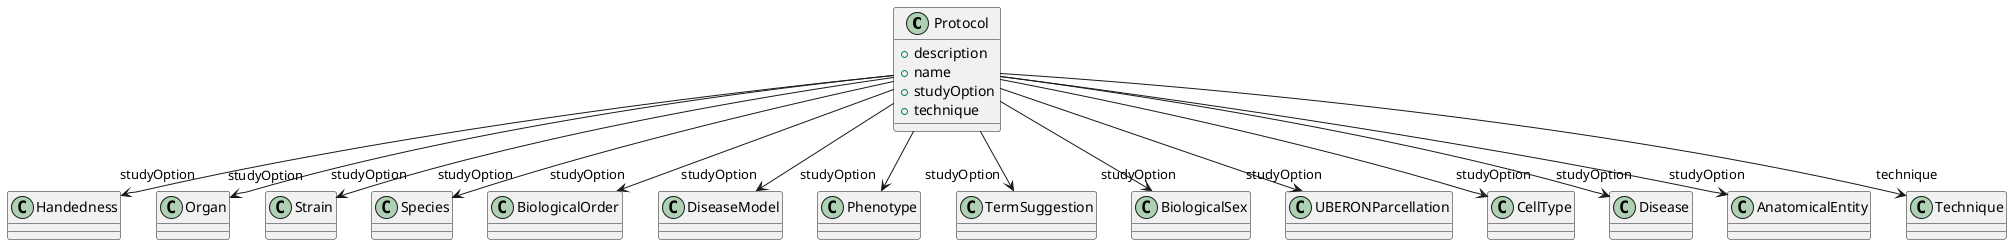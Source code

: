 @startuml
class Protocol {
+description
+name
+studyOption
+technique

}
Protocol -d-> "studyOption" Handedness
Protocol -d-> "studyOption" Organ
Protocol -d-> "studyOption" Strain
Protocol -d-> "studyOption" Species
Protocol -d-> "studyOption" BiologicalOrder
Protocol -d-> "studyOption" DiseaseModel
Protocol -d-> "studyOption" Phenotype
Protocol -d-> "studyOption" TermSuggestion
Protocol -d-> "studyOption" BiologicalSex
Protocol -d-> "studyOption" UBERONParcellation
Protocol -d-> "studyOption" CellType
Protocol -d-> "studyOption" Disease
Protocol -d-> "studyOption" AnatomicalEntity
Protocol -d-> "technique" Technique

@enduml